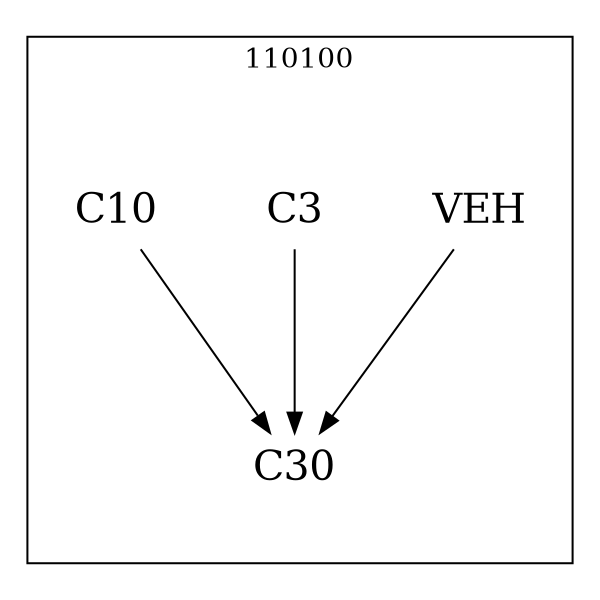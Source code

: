 strict digraph DAGS {
	size = "4,4!" ; ratio ="fill"; subgraph cluster_0{
			labeldoc = "t";
			label = "110100";node	[label= VEH, shape = plaintext, fontsize=20] VEH;node	[label= C3, shape = plaintext, fontsize=20] C3;node	[label= C10, shape = plaintext, fontsize=20] C10;node	[label= C30, shape = plaintext, fontsize=20] C30;
VEH->C30;
C3->C30;
C10->C30;
	}}